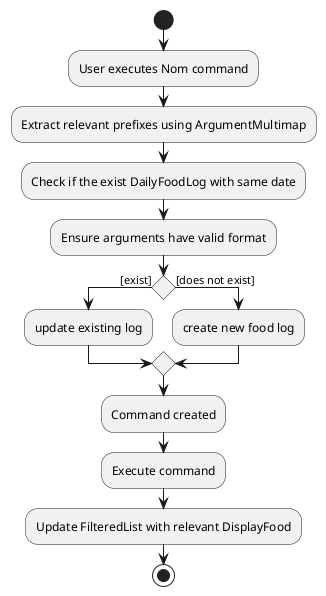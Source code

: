@startuml
start
:User executes Nom command;

:Extract relevant prefixes using ArgumentMultimap;
:Check if the exist DailyFoodLog with same date;
:Ensure arguments have valid format;

if() then ([exist])
:update existing log;

else ([does not exist])
:create new food log;
endif

:Command created;
:Execute command;
:Update FilteredList with relevant DisplayFood;

stop
@enduml
